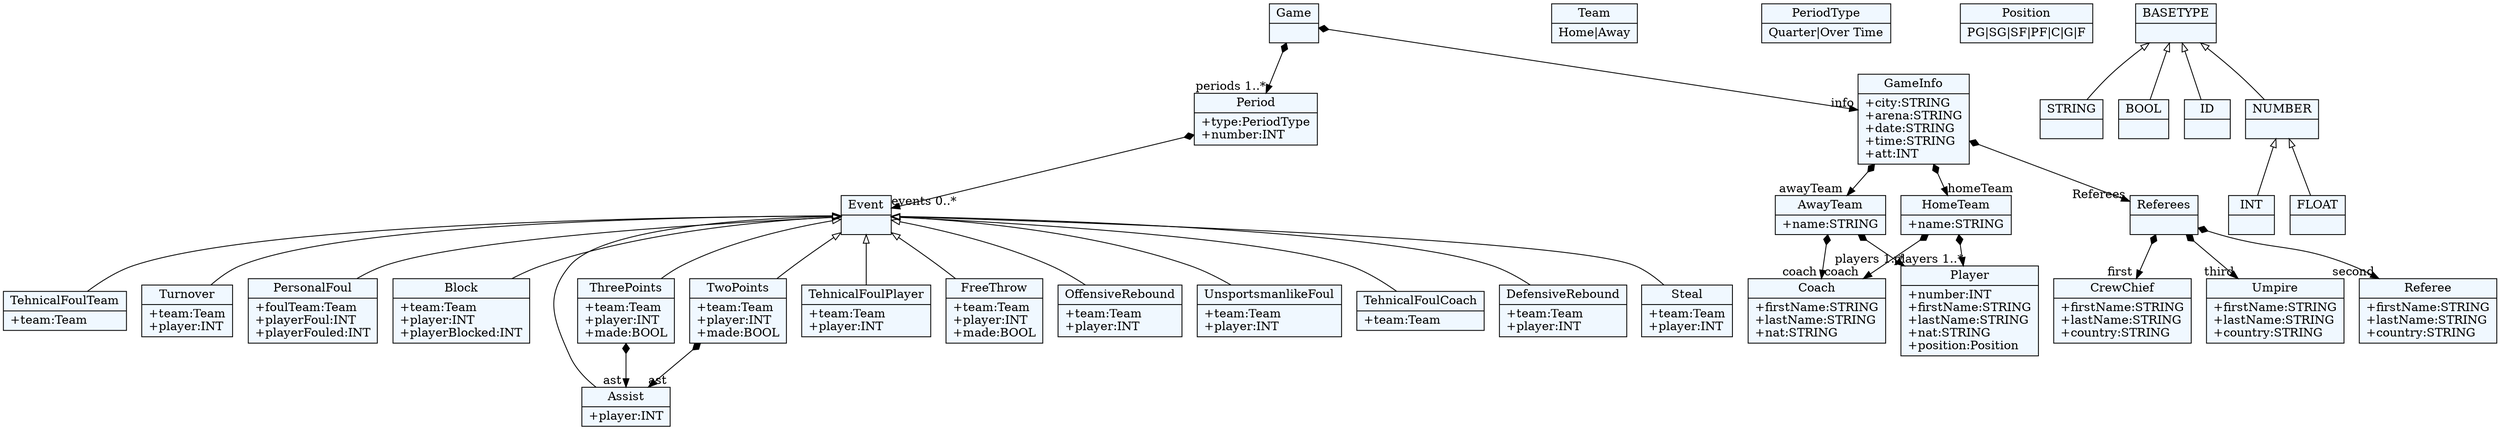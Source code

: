 
    digraph xtext {
    fontname = "Bitstream Vera Sans"
    fontsize = 8
    node[
        shape=record,
        style=filled,
        fillcolor=aliceblue
    ]
    edge[dir=black,arrowtail=empty]


56286016[ label="{Steal|+team:Team\l+player:INT\l}"]

56283184[ label="{Team|Home\|Away}"]

56300984[ label="{TehnicalFoulTeam|+team:Team\l}"]

56285544[ label="{Turnover|+team:Team\l+player:INT\l}"]

56260968 -> 56261912[arrowtail=diamond, dir=both, headlabel="events 0..*"]
56260968[ label="{Period|+type:PeriodType\l+number:INT\l}"]

56285072[ label="{PersonalFoul|+foulTeam:Team\l+playerFoul:INT\l+playerFouled:INT\l}"]

56299568[ label="{Block|+team:Team\l+player:INT\l+playerBlocked:INT\l}"]

56226784 -> 56227256[arrowtail=diamond, dir=both, headlabel="info "]
56226784 -> 56260968[arrowtail=diamond, dir=both, headlabel="periods 1..*"]
56226784[ label="{Game|}"]

56260496[ label="{Coach|+firstName:STRING\l+lastName:STRING\l+nat:STRING\l}"]

56228200[ label="{CrewChief|+firstName:STRING\l+lastName:STRING\l+country:STRING\l}"]

56284600 -> 56286488[arrowtail=diamond, dir=both, headlabel="ast "]
56284600[ label="{ThreePoints|+team:Team\l+player:INT\l+made:BOOL\l}"]

56301928[ label="{TehnicalFoulPlayer|+team:Team\l+player:INT\l}"]

56284128 -> 56286488[arrowtail=diamond, dir=both, headlabel="ast "]
56284128[ label="{TwoPoints|+team:Team\l+player:INT\l+made:BOOL\l}"]

56283656[ label="{FreeThrow|+team:Team\l+player:INT\l+made:BOOL\l}"]

56258608 -> 56259552[arrowtail=diamond, dir=both, headlabel="players 1..*"]
56258608 -> 56260496[arrowtail=diamond, dir=both, headlabel="coach "]
56258608[ label="{HomeTeam|+name:STRING\l}"]

56259080 -> 56259552[arrowtail=diamond, dir=both, headlabel="players 1..*"]
56259080 -> 56260496[arrowtail=diamond, dir=both, headlabel="coach "]
56259080[ label="{AwayTeam|+name:STRING\l}"]

56300040[ label="{OffensiveRebound|+team:Team\l+player:INT\l}"]

56229144[ label="{Umpire|+firstName:STRING\l+lastName:STRING\l+country:STRING\l}"]

56227728 -> 56228200[arrowtail=diamond, dir=both, headlabel="first "]
56227728 -> 56228672[arrowtail=diamond, dir=both, headlabel="second "]
56227728 -> 56229144[arrowtail=diamond, dir=both, headlabel="third "]
56227728[ label="{Referees|}"]

56261440[ label="{PeriodType|Quarter\|Over Time}"]

56227256 -> 56227728[arrowtail=diamond, dir=both, headlabel="Referees "]
56227256 -> 56258608[arrowtail=diamond, dir=both, headlabel="homeTeam "]
56227256 -> 56259080[arrowtail=diamond, dir=both, headlabel="awayTeam "]
56227256[ label="{GameInfo|+city:STRING\l+arena:STRING\l+date:STRING\l+time:STRING\l+att:INT\l}"]

56302400[ label="{UnsportsmanlikeFoul|+team:Team\l+player:INT\l}"]

56286488[ label="{Assist|+player:INT\l}"]

56259552[ label="{Player|+number:INT\l+firstName:STRING\l+lastName:STRING\l+nat:STRING\l+position:Position\l}"]

56301456[ label="{TehnicalFoulCoach|+team:Team\l}"]

56300512[ label="{DefensiveRebound|+team:Team\l+player:INT\l}"]

56260024[ label="{Position|PG\|SG\|SF\|PF\|C\|G\|F}"]

56228672[ label="{Referee|+firstName:STRING\l+lastName:STRING\l+country:STRING\l}"]

56261912[ label="{Event|}"]
56261912 -> 56283656 [dir=back]
56261912 -> 56284128 [dir=back]
56261912 -> 56284600 [dir=back]
56261912 -> 56286488 [dir=back]
56261912 -> 56285072 [dir=back]
56261912 -> 56285544 [dir=back]
56261912 -> 56286016 [dir=back]
56261912 -> 56299568 [dir=back]
56261912 -> 56300040 [dir=back]
56261912 -> 56300512 [dir=back]
56261912 -> 56300984 [dir=back]
56261912 -> 56301456 [dir=back]
56261912 -> 56301928 [dir=back]
56261912 -> 56302400 [dir=back]

10360720[ label="{INT|}"]

10359776[ label="{STRING|}"]

10360248[ label="{BOOL|}"]

10359304[ label="{ID|}"]

10362136[ label="{BASETYPE|}"]
10362136 -> 10361664 [dir=back]
10362136 -> 10360248 [dir=back]
10362136 -> 10359304 [dir=back]
10362136 -> 10359776 [dir=back]

10361664[ label="{NUMBER|}"]
10361664 -> 10361192 [dir=back]
10361664 -> 10360720 [dir=back]

10361192[ label="{FLOAT|}"]


}
